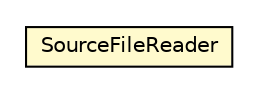 #!/usr/local/bin/dot
#
# Class diagram 
# Generated by UMLGraph version R5_6-24-gf6e263 (http://www.umlgraph.org/)
#

digraph G {
	edge [fontname="Helvetica",fontsize=10,labelfontname="Helvetica",labelfontsize=10];
	node [fontname="Helvetica",fontsize=10,shape=plaintext];
	nodesep=0.25;
	ranksep=0.5;
	// org.universAAL.support.directives.util.SourceFileReader
	c7676925 [label=<<table title="org.universAAL.support.directives.util.SourceFileReader" border="0" cellborder="1" cellspacing="0" cellpadding="2" port="p" bgcolor="lemonChiffon" href="./SourceFileReader.html">
		<tr><td><table border="0" cellspacing="0" cellpadding="1">
<tr><td align="center" balign="center"> SourceFileReader </td></tr>
		</table></td></tr>
		</table>>, URL="./SourceFileReader.html", fontname="Helvetica", fontcolor="black", fontsize=10.0];
}

